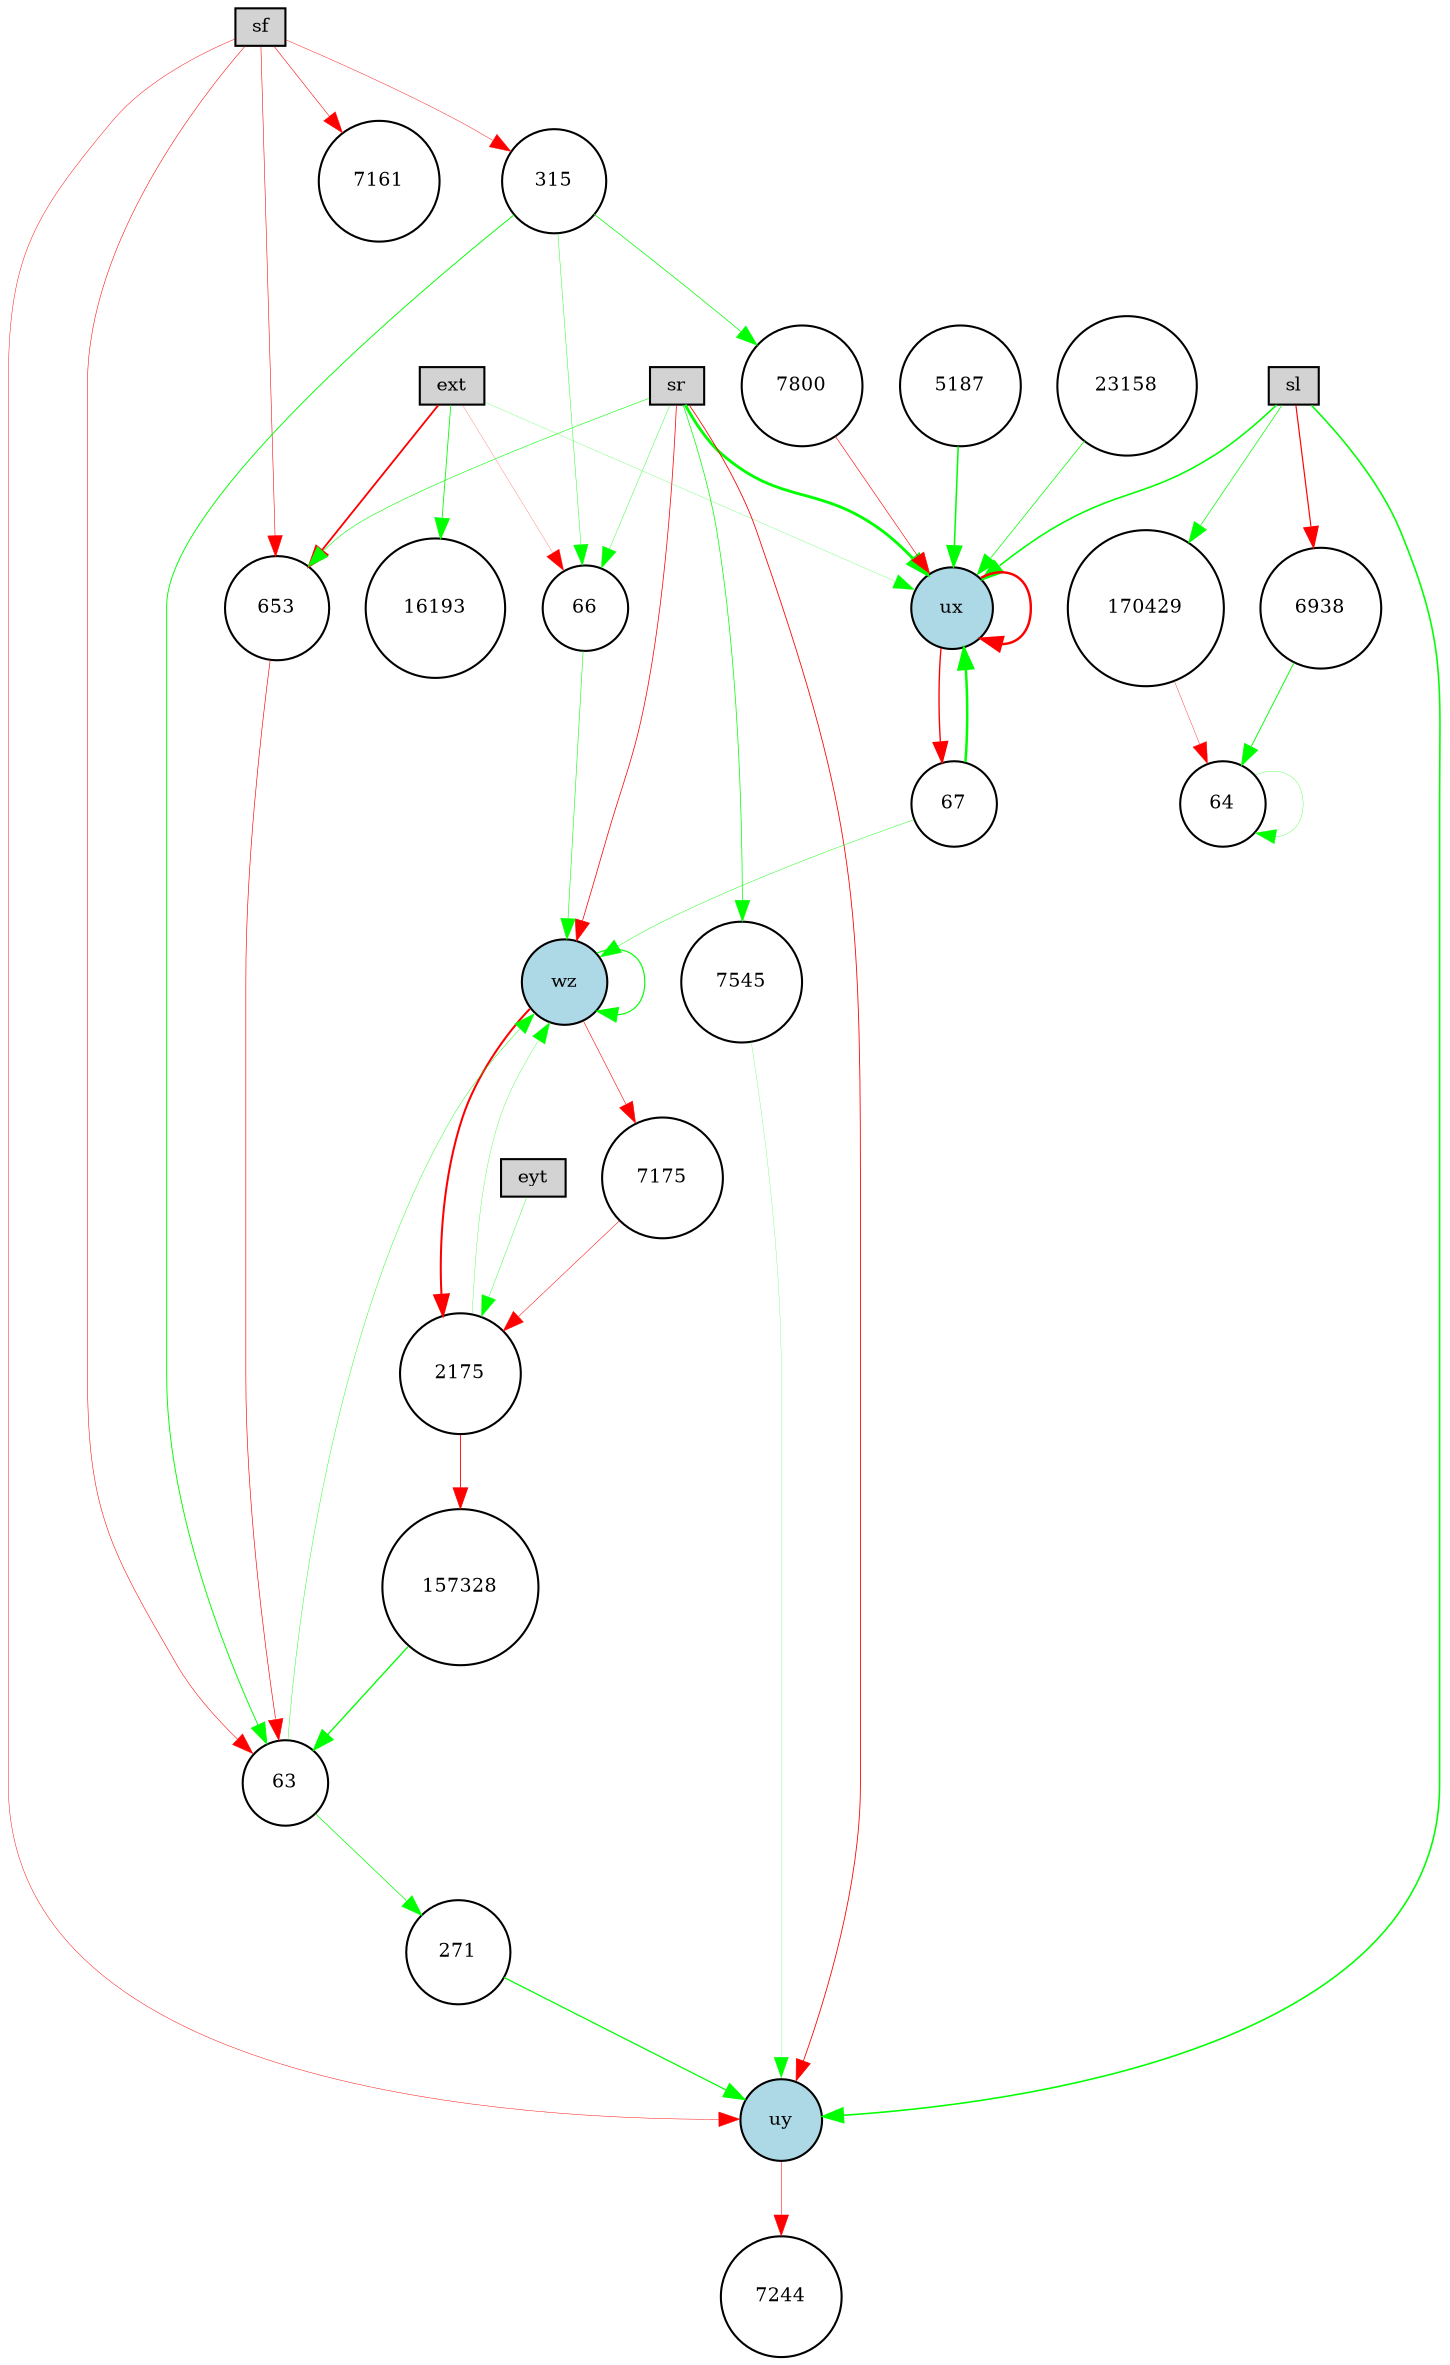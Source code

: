 digraph {
	node [fontsize=9 height=0.2 shape=circle width=0.2]
	ext [fillcolor=lightgray shape=box style=filled]
	eyt [fillcolor=lightgray shape=box style=filled]
	sf [fillcolor=lightgray shape=box style=filled]
	sl [fillcolor=lightgray shape=box style=filled]
	sr [fillcolor=lightgray shape=box style=filled]
	ux [fillcolor=lightblue style=filled]
	uy [fillcolor=lightblue style=filled]
	wz [fillcolor=lightblue style=filled]
	7175 [fillcolor=white style=filled]
	653 [fillcolor=white style=filled]
	271 [fillcolor=white style=filled]
	157328 [fillcolor=white style=filled]
	6938 [fillcolor=white style=filled]
	315 [fillcolor=white style=filled]
	7161 [fillcolor=white style=filled]
	170429 [fillcolor=white style=filled]
	63 [fillcolor=white style=filled]
	64 [fillcolor=white style=filled]
	16193 [fillcolor=white style=filled]
	66 [fillcolor=white style=filled]
	67 [fillcolor=white style=filled]
	5187 [fillcolor=white style=filled]
	7244 [fillcolor=white style=filled]
	23158 [fillcolor=white style=filled]
	7800 [fillcolor=white style=filled]
	7545 [fillcolor=white style=filled]
	2175 [fillcolor=white style=filled]
	67 -> wz [color=green penwidth=0.2062461114150477 style=solid]
	ext -> ux [color=green penwidth=0.11359205909190156 style=solid]
	sl -> 170429 [color=green penwidth=0.3400980799384666 style=solid]
	6938 -> 64 [color=green penwidth=0.4438829615247344 style=solid]
	ext -> 66 [color=red penwidth=0.10761049150798892 style=solid]
	271 -> uy [color=green penwidth=0.5969707634314141 style=solid]
	64 -> 64 [color=green penwidth=0.13413726119330655 style=solid]
	63 -> wz [color=green penwidth=0.19471081257078288 style=solid]
	sf -> 7161 [color=red penwidth=0.2676674192901143 style=solid]
	653 -> 63 [color=red penwidth=0.30784228001827946 style=solid]
	sr -> uy [color=red penwidth=0.4017704677895698 style=solid]
	uy -> 7244 [color=red penwidth=0.2579514397384086 style=solid]
	sf -> 63 [color=red penwidth=0.2572961069913665 style=solid]
	sr -> 653 [color=green penwidth=0.27664399280899427 style=solid]
	5187 -> ux [color=green penwidth=0.736904081014692 style=solid]
	sr -> 66 [color=green penwidth=0.17950557077201085 style=solid]
	sf -> 315 [color=red penwidth=0.20540131993062738 style=solid]
	7175 -> 2175 [color=red penwidth=0.24201880275402057 style=solid]
	23158 -> ux [color=green penwidth=0.3467856898764944 style=solid]
	sr -> ux [color=green penwidth=1.3620998109069102 style=solid]
	ux -> ux [color=red penwidth=1.1751952469018536 style=solid]
	157328 -> 63 [color=green penwidth=0.6454175167082896 style=solid]
	67 -> ux [color=green penwidth=1.2051377123058542 style=solid]
	2175 -> 157328 [color=red penwidth=0.43021445168853756 style=solid]
	wz -> wz [color=green penwidth=0.5578715871762079 style=solid]
	sf -> uy [color=red penwidth=0.2190906137268777 style=solid]
	eyt -> 2175 [color=green penwidth=0.17191433098625755 style=solid]
	2175 -> wz [color=green penwidth=0.14483964217910422 style=solid]
	sl -> ux [color=green penwidth=0.7590097366087077 style=solid]
	ux -> 67 [color=red penwidth=0.6515883248668916 style=solid]
	sr -> wz [color=red penwidth=0.3613690703523309 style=solid]
	wz -> 7175 [color=red penwidth=0.26829045817327024 style=solid]
	sf -> 653 [color=red penwidth=0.2695739101586655 style=solid]
	ext -> 16193 [color=green penwidth=0.40008746872294143 style=solid]
	7800 -> ux [color=red penwidth=0.29116622285256644 style=solid]
	wz -> 2175 [color=red penwidth=0.9776073289181887 style=solid]
	sr -> 7545 [color=green penwidth=0.3449039691067439 style=solid]
	315 -> 7800 [color=green penwidth=0.34728034071637803 style=solid]
	63 -> 271 [color=green penwidth=0.34469138604798616 style=solid]
	170429 -> 64 [color=red penwidth=0.171633468158231 style=solid]
	sl -> uy [color=green penwidth=0.7543775674750699 style=solid]
	7545 -> uy [color=green penwidth=0.1093251955291322 style=solid]
	66 -> wz [color=green penwidth=0.26696163095569936 style=solid]
	315 -> 63 [color=green penwidth=0.45072125757342096 style=solid]
	sl -> 6938 [color=red penwidth=0.5649168966344539 style=solid]
	315 -> 66 [color=green penwidth=0.19790090093839233 style=solid]
	ext -> 653 [color=red penwidth=0.872336963494515 style=solid]
}

